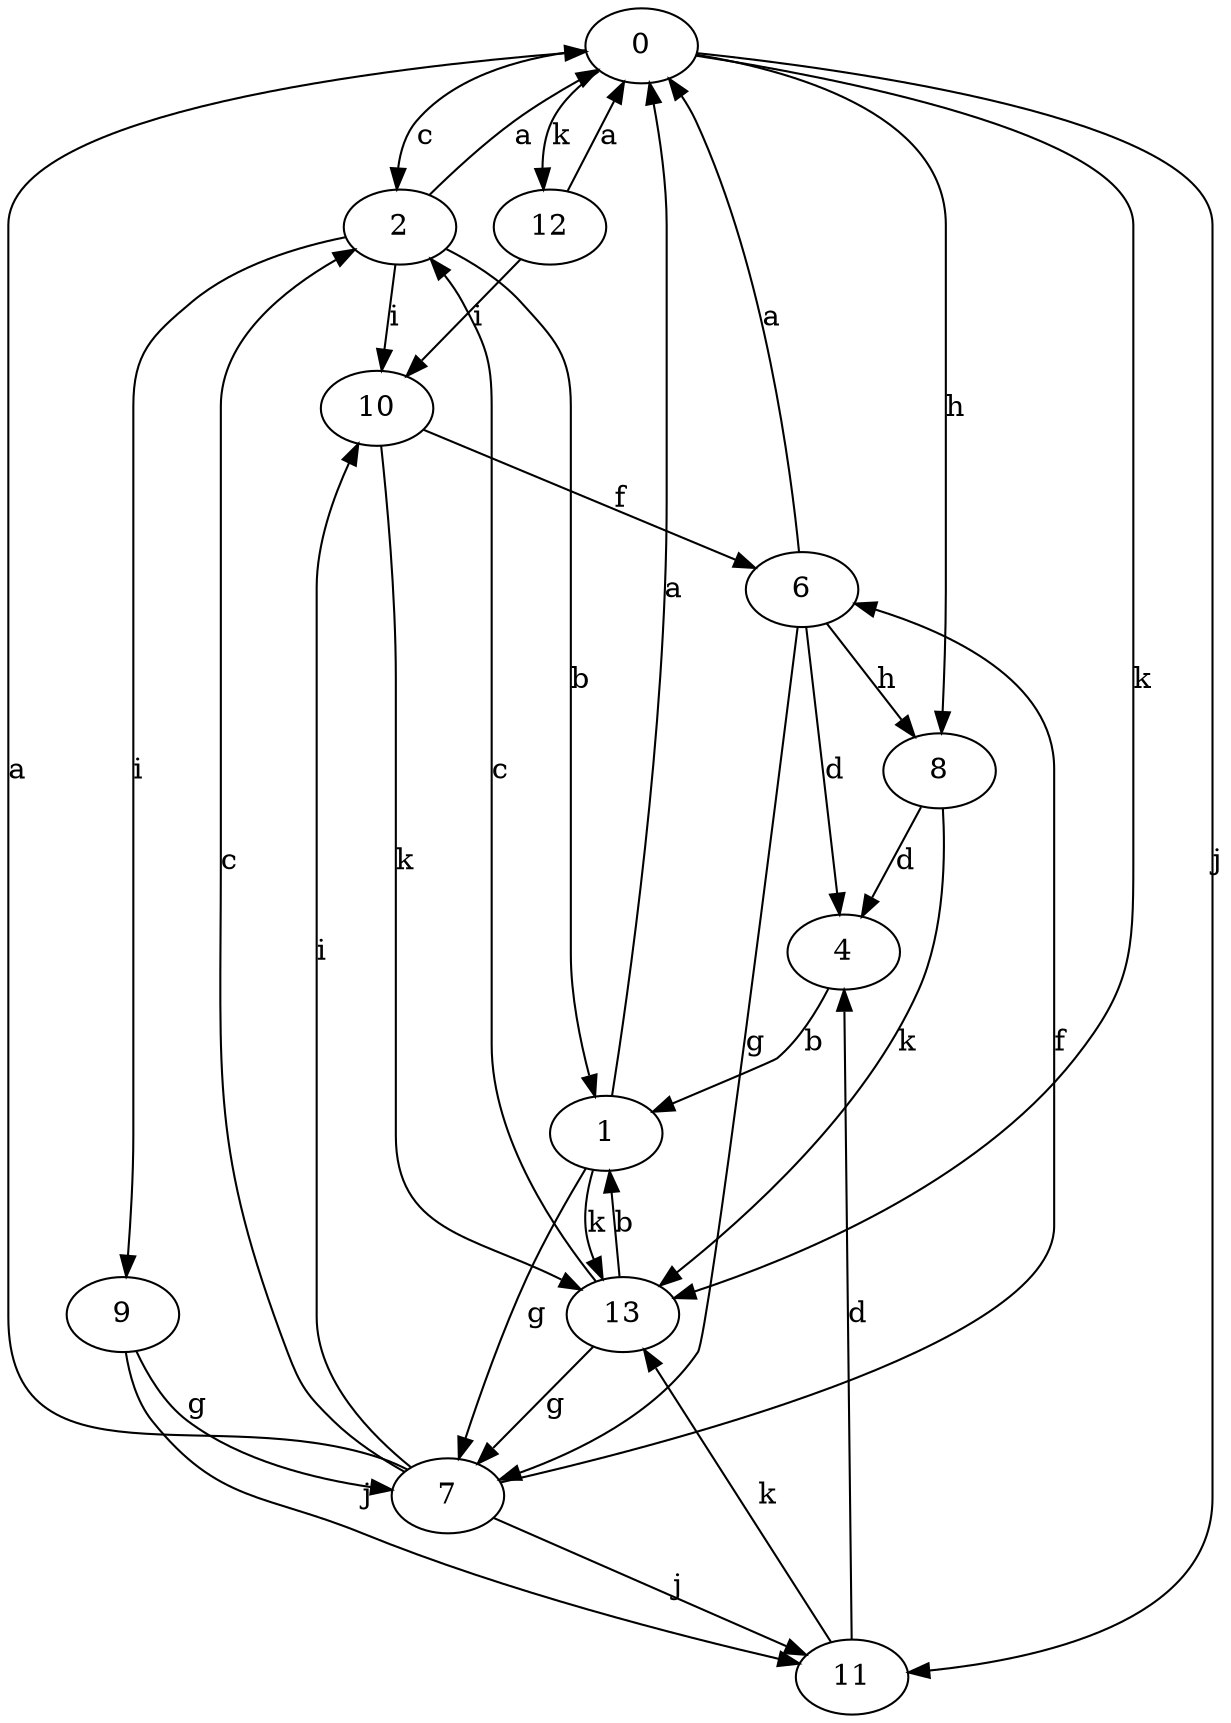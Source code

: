 strict digraph  {
0;
1;
2;
4;
6;
7;
8;
9;
10;
11;
12;
13;
0 -> 2  [label=c];
0 -> 8  [label=h];
0 -> 11  [label=j];
0 -> 12  [label=k];
0 -> 13  [label=k];
1 -> 0  [label=a];
1 -> 7  [label=g];
1 -> 13  [label=k];
2 -> 0  [label=a];
2 -> 1  [label=b];
2 -> 9  [label=i];
2 -> 10  [label=i];
4 -> 1  [label=b];
6 -> 0  [label=a];
6 -> 4  [label=d];
6 -> 7  [label=g];
6 -> 8  [label=h];
7 -> 0  [label=a];
7 -> 2  [label=c];
7 -> 6  [label=f];
7 -> 10  [label=i];
7 -> 11  [label=j];
8 -> 4  [label=d];
8 -> 13  [label=k];
9 -> 7  [label=g];
9 -> 11  [label=j];
10 -> 6  [label=f];
10 -> 13  [label=k];
11 -> 4  [label=d];
11 -> 13  [label=k];
12 -> 0  [label=a];
12 -> 10  [label=i];
13 -> 1  [label=b];
13 -> 2  [label=c];
13 -> 7  [label=g];
}
